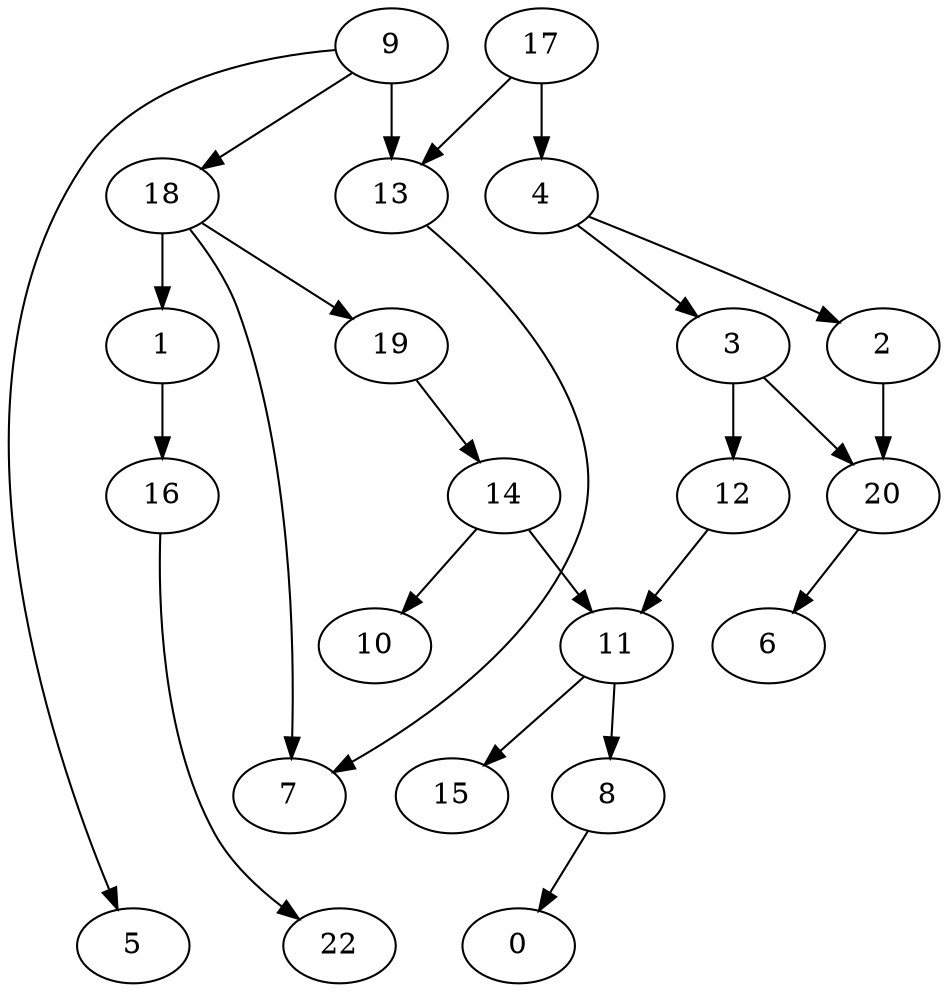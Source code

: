 digraph G {
    1;
    16;
    22;
    2;
    20;
    6;
    3;
    12;
    11;
    8;
    15;
    4;
    0;
    9;
    5;
    13;
    18;
    7;
    19;
    14;
    10;
    17;
    1 -> 16 [weight=0];
    16 -> 22 [weight=0];
    2 -> 20 [weight=0];
    20 -> 6 [weight=0];
    3 -> 20 [weight=0];
    3 -> 12 [weight=0];
    12 -> 11 [weight=0];
    11 -> 8 [weight=0];
    11 -> 15 [weight=0];
    8 -> 0 [weight=0];
    4 -> 2 [weight=0];
    4 -> 3 [weight=0];
    9 -> 5 [weight=0];
    9 -> 13 [weight=1];
    9 -> 18 [weight=0];
    13 -> 7 [weight=0];
    18 -> 1 [weight=0];
    18 -> 7 [weight=0];
    18 -> 19 [weight=0];
    19 -> 14 [weight=0];
    14 -> 11 [weight=0];
    14 -> 10 [weight=0];
    17 -> 4 [weight=0];
    17 -> 13 [weight=0];
}

